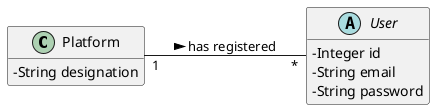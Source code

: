 @startuml
skinparam classAttributeIconSize 0
hide methods
left to right direction

class Platform {
-   String designation
}


abstract class User{
-Integer id
-String email
-String password
}




Platform "1" -- "*" User : has registered >
@enduml